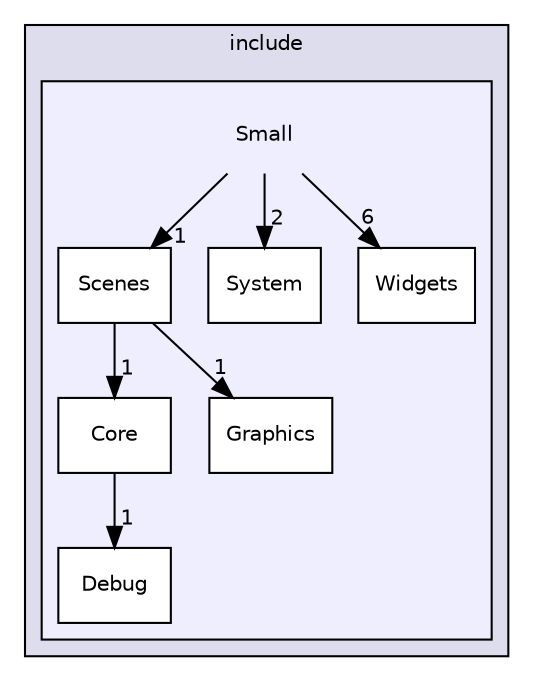 digraph "include/Small" {
  compound=true
  node [ fontsize="10", fontname="Helvetica"];
  edge [ labelfontsize="10", labelfontname="Helvetica"];
  subgraph clusterdir_8e4a18c814930dece8feb93b1f20a8ba {
    graph [ bgcolor="#ddddee", pencolor="black", label="include" fontname="Helvetica", fontsize="10", URL="dir_8e4a18c814930dece8feb93b1f20a8ba.html"]
  subgraph clusterdir_bccf9de9576cfd43a752576f669ec707 {
    graph [ bgcolor="#eeeeff", pencolor="black", label="" URL="dir_bccf9de9576cfd43a752576f669ec707.html"];
    dir_bccf9de9576cfd43a752576f669ec707 [shape=plaintext label="Small"];
    dir_28fb12f25184f93ef1999017e259726d [shape=box label="Core" color="black" fillcolor="white" style="filled" URL="dir_28fb12f25184f93ef1999017e259726d.html"];
    dir_7f4e8556346902d5437514d20633b51f [shape=box label="Debug" color="black" fillcolor="white" style="filled" URL="dir_7f4e8556346902d5437514d20633b51f.html"];
    dir_1e32cf0ae7c9740a651d31fd7036c32f [shape=box label="Graphics" color="black" fillcolor="white" style="filled" URL="dir_1e32cf0ae7c9740a651d31fd7036c32f.html"];
    dir_08a504847c5d5d11f9a6f924aa83786a [shape=box label="Scenes" color="black" fillcolor="white" style="filled" URL="dir_08a504847c5d5d11f9a6f924aa83786a.html"];
    dir_ee49f823e1d6d52dedd8522691ce7cb9 [shape=box label="System" color="black" fillcolor="white" style="filled" URL="dir_ee49f823e1d6d52dedd8522691ce7cb9.html"];
    dir_db89475db93d8c9ea59250fb4006acd2 [shape=box label="Widgets" color="black" fillcolor="white" style="filled" URL="dir_db89475db93d8c9ea59250fb4006acd2.html"];
  }
  }
  dir_bccf9de9576cfd43a752576f669ec707->dir_08a504847c5d5d11f9a6f924aa83786a [headlabel="1", labeldistance=1.5 headhref="dir_000001_000005.html"];
  dir_bccf9de9576cfd43a752576f669ec707->dir_db89475db93d8c9ea59250fb4006acd2 [headlabel="6", labeldistance=1.5 headhref="dir_000001_000007.html"];
  dir_bccf9de9576cfd43a752576f669ec707->dir_ee49f823e1d6d52dedd8522691ce7cb9 [headlabel="2", labeldistance=1.5 headhref="dir_000001_000006.html"];
  dir_08a504847c5d5d11f9a6f924aa83786a->dir_1e32cf0ae7c9740a651d31fd7036c32f [headlabel="1", labeldistance=1.5 headhref="dir_000005_000004.html"];
  dir_08a504847c5d5d11f9a6f924aa83786a->dir_28fb12f25184f93ef1999017e259726d [headlabel="1", labeldistance=1.5 headhref="dir_000005_000002.html"];
  dir_28fb12f25184f93ef1999017e259726d->dir_7f4e8556346902d5437514d20633b51f [headlabel="1", labeldistance=1.5 headhref="dir_000002_000003.html"];
}
